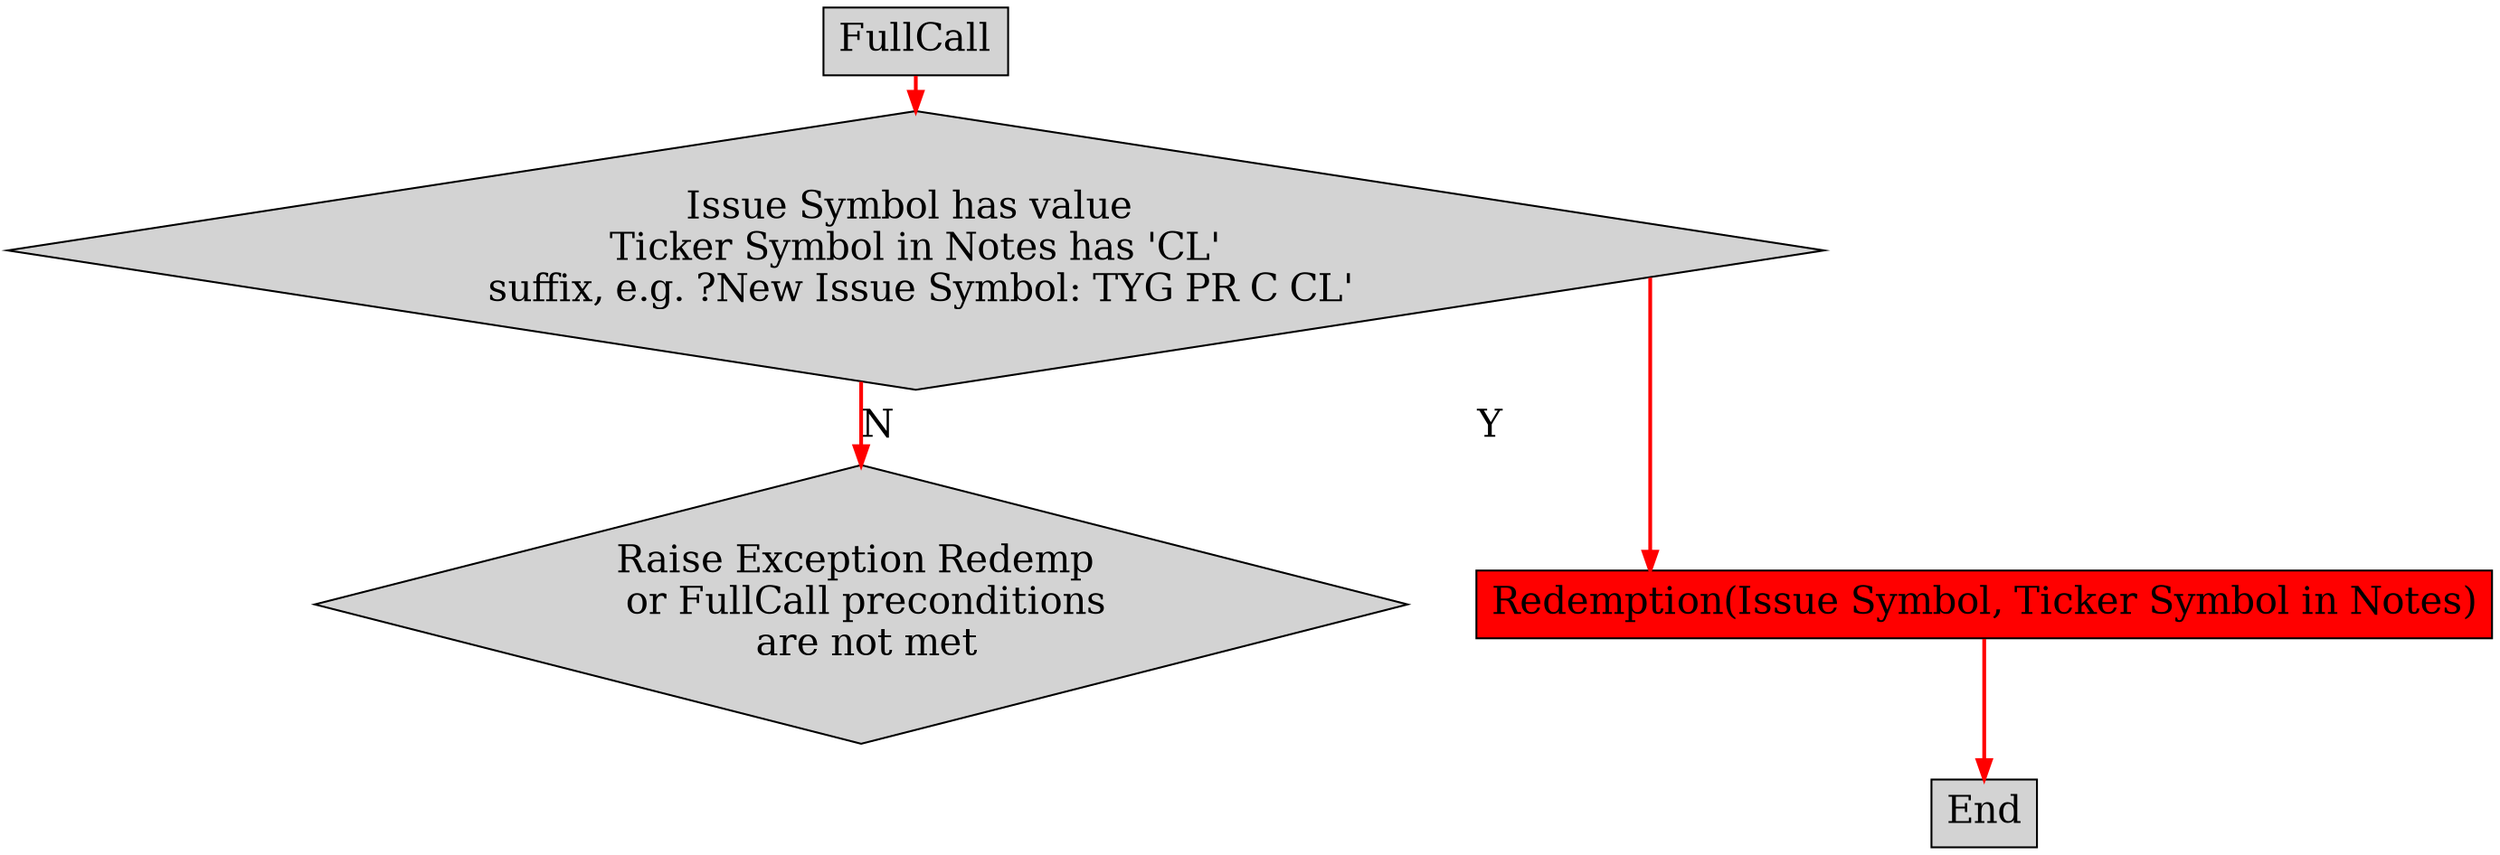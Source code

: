 digraph P63 { 
graph [layout=dot, compound = true, splines=ortho, fontsize = 30, nodesep = .5, ranksep = .25, overlap=scalexy, rankdir=TB] 
 node [shape =eclipse,fillcolor="", fontsize = 20, style = filled , label=""] 
P63_1 [label="FullCall"] 
P63_5 [label="End"] 
node [shape =diamond,fillcolor="", fontsize = 20, style = filled , label=""] 
P63_2 [label="Issue Symbol has value \n Ticker Symbol in Notes has 'CL' \n suffix, e.g. ?New Issue Symbol: TYG PR C CL'"] 
P63_3 [label="Raise Exception Redemp \n  or FullCall preconditions \n are not met"] 
node [shape =box,fillcolor=red, fontsize = 20, style = filled, label=""] 
P63_4 [label="Redemption(Issue Symbol, Ticker Symbol in Notes)"] 
edge [color=red,fontsize=20, style=bold ] 
P63_1->P63_2[label=""] 
P63_2->P63_3[label=N] 
P63_2->P63_4[label=Y] 
P63_4->P63_5[label=""] 
 
 }
